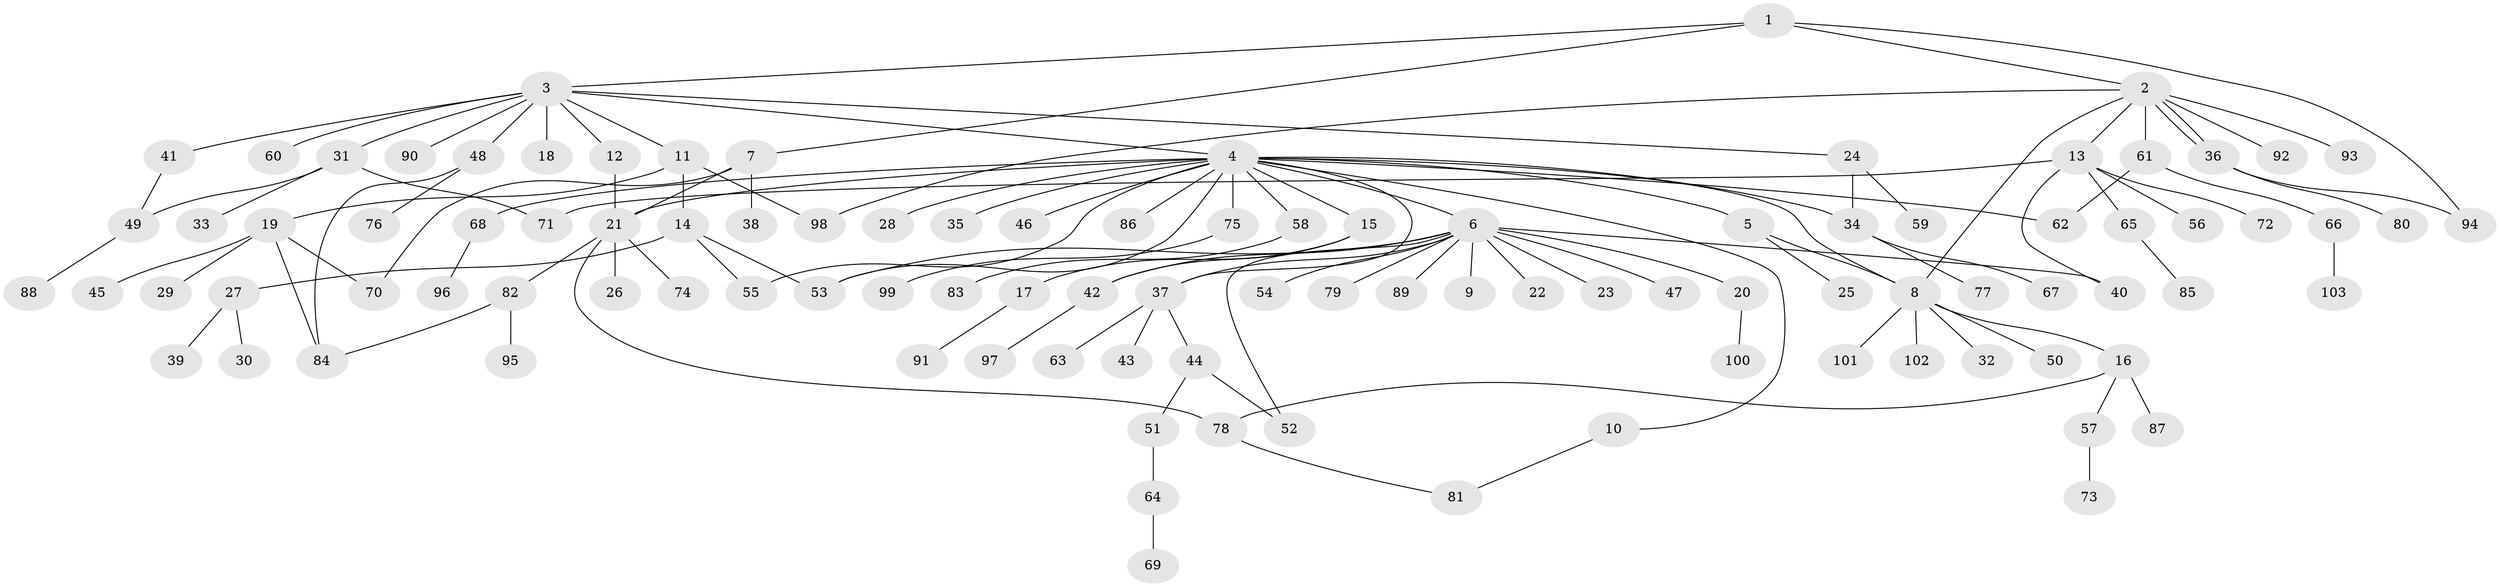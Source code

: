 // coarse degree distribution, {4: 0.057692307692307696, 5: 0.038461538461538464, 10: 0.019230769230769232, 12: 0.019230769230769232, 2: 0.23076923076923078, 6: 0.057692307692307696, 3: 0.15384615384615385, 7: 0.038461538461538464, 1: 0.38461538461538464}
// Generated by graph-tools (version 1.1) at 2025/50/03/04/25 22:50:24]
// undirected, 103 vertices, 125 edges
graph export_dot {
  node [color=gray90,style=filled];
  1;
  2;
  3;
  4;
  5;
  6;
  7;
  8;
  9;
  10;
  11;
  12;
  13;
  14;
  15;
  16;
  17;
  18;
  19;
  20;
  21;
  22;
  23;
  24;
  25;
  26;
  27;
  28;
  29;
  30;
  31;
  32;
  33;
  34;
  35;
  36;
  37;
  38;
  39;
  40;
  41;
  42;
  43;
  44;
  45;
  46;
  47;
  48;
  49;
  50;
  51;
  52;
  53;
  54;
  55;
  56;
  57;
  58;
  59;
  60;
  61;
  62;
  63;
  64;
  65;
  66;
  67;
  68;
  69;
  70;
  71;
  72;
  73;
  74;
  75;
  76;
  77;
  78;
  79;
  80;
  81;
  82;
  83;
  84;
  85;
  86;
  87;
  88;
  89;
  90;
  91;
  92;
  93;
  94;
  95;
  96;
  97;
  98;
  99;
  100;
  101;
  102;
  103;
  1 -- 2;
  1 -- 3;
  1 -- 7;
  1 -- 94;
  2 -- 8;
  2 -- 13;
  2 -- 36;
  2 -- 36;
  2 -- 61;
  2 -- 92;
  2 -- 93;
  2 -- 98;
  3 -- 4;
  3 -- 11;
  3 -- 12;
  3 -- 18;
  3 -- 24;
  3 -- 31;
  3 -- 41;
  3 -- 48;
  3 -- 60;
  3 -- 90;
  4 -- 5;
  4 -- 6;
  4 -- 8;
  4 -- 10;
  4 -- 15;
  4 -- 21;
  4 -- 28;
  4 -- 34;
  4 -- 35;
  4 -- 37;
  4 -- 46;
  4 -- 53;
  4 -- 55;
  4 -- 58;
  4 -- 62;
  4 -- 68;
  4 -- 75;
  4 -- 86;
  5 -- 8;
  5 -- 25;
  6 -- 9;
  6 -- 20;
  6 -- 22;
  6 -- 23;
  6 -- 37;
  6 -- 40;
  6 -- 42;
  6 -- 47;
  6 -- 52;
  6 -- 53;
  6 -- 54;
  6 -- 79;
  6 -- 89;
  7 -- 21;
  7 -- 38;
  7 -- 70;
  8 -- 16;
  8 -- 32;
  8 -- 50;
  8 -- 101;
  8 -- 102;
  10 -- 81;
  11 -- 14;
  11 -- 19;
  11 -- 98;
  12 -- 21;
  13 -- 40;
  13 -- 56;
  13 -- 65;
  13 -- 71;
  13 -- 72;
  14 -- 27;
  14 -- 53;
  14 -- 55;
  15 -- 17;
  15 -- 42;
  16 -- 57;
  16 -- 78;
  16 -- 87;
  17 -- 91;
  19 -- 29;
  19 -- 45;
  19 -- 70;
  19 -- 84;
  20 -- 100;
  21 -- 26;
  21 -- 74;
  21 -- 78;
  21 -- 82;
  24 -- 34;
  24 -- 59;
  27 -- 30;
  27 -- 39;
  31 -- 33;
  31 -- 49;
  31 -- 71;
  34 -- 67;
  34 -- 77;
  36 -- 80;
  36 -- 94;
  37 -- 43;
  37 -- 44;
  37 -- 63;
  41 -- 49;
  42 -- 97;
  44 -- 51;
  44 -- 52;
  48 -- 76;
  48 -- 84;
  49 -- 88;
  51 -- 64;
  57 -- 73;
  58 -- 83;
  61 -- 62;
  61 -- 66;
  64 -- 69;
  65 -- 85;
  66 -- 103;
  68 -- 96;
  75 -- 99;
  78 -- 81;
  82 -- 84;
  82 -- 95;
}
